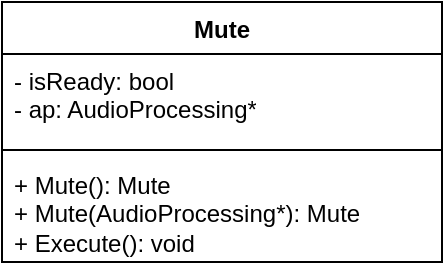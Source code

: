 <mxfile version="22.1.16" type="device">
  <diagram name="Side-1" id="HvUX30JwftEKohvj0lJ_">
    <mxGraphModel dx="1098" dy="1180" grid="1" gridSize="10" guides="1" tooltips="1" connect="1" arrows="1" fold="1" page="1" pageScale="1" pageWidth="827" pageHeight="1169" math="0" shadow="0">
      <root>
        <mxCell id="0" />
        <mxCell id="1" parent="0" />
        <mxCell id="Dx8jOYjLuWr7bTYZLc9U-1" value="Mute" style="swimlane;fontStyle=1;align=center;verticalAlign=top;childLayout=stackLayout;horizontal=1;startSize=26;horizontalStack=0;resizeParent=1;resizeParentMax=0;resizeLast=0;collapsible=1;marginBottom=0;whiteSpace=wrap;html=1;" vertex="1" parent="1">
          <mxGeometry x="330" y="410" width="220" height="130" as="geometry" />
        </mxCell>
        <mxCell id="Dx8jOYjLuWr7bTYZLc9U-2" value="- isReady: bool&lt;br&gt;- ap: AudioProcessing*" style="text;strokeColor=none;fillColor=none;align=left;verticalAlign=top;spacingLeft=4;spacingRight=4;overflow=hidden;rotatable=0;points=[[0,0.5],[1,0.5]];portConstraint=eastwest;whiteSpace=wrap;html=1;" vertex="1" parent="Dx8jOYjLuWr7bTYZLc9U-1">
          <mxGeometry y="26" width="220" height="44" as="geometry" />
        </mxCell>
        <mxCell id="Dx8jOYjLuWr7bTYZLc9U-3" value="" style="line;strokeWidth=1;fillColor=none;align=left;verticalAlign=middle;spacingTop=-1;spacingLeft=3;spacingRight=3;rotatable=0;labelPosition=right;points=[];portConstraint=eastwest;strokeColor=inherit;" vertex="1" parent="Dx8jOYjLuWr7bTYZLc9U-1">
          <mxGeometry y="70" width="220" height="8" as="geometry" />
        </mxCell>
        <mxCell id="Dx8jOYjLuWr7bTYZLc9U-4" value="+&amp;nbsp;Mute():&amp;nbsp;Mute&lt;br&gt;+&amp;nbsp;Mute(AudioProcessing*):&amp;nbsp;Mute&lt;br&gt;+ Execute(): void" style="text;strokeColor=none;fillColor=none;align=left;verticalAlign=top;spacingLeft=4;spacingRight=4;overflow=hidden;rotatable=0;points=[[0,0.5],[1,0.5]];portConstraint=eastwest;whiteSpace=wrap;html=1;" vertex="1" parent="Dx8jOYjLuWr7bTYZLc9U-1">
          <mxGeometry y="78" width="220" height="52" as="geometry" />
        </mxCell>
      </root>
    </mxGraphModel>
  </diagram>
</mxfile>
